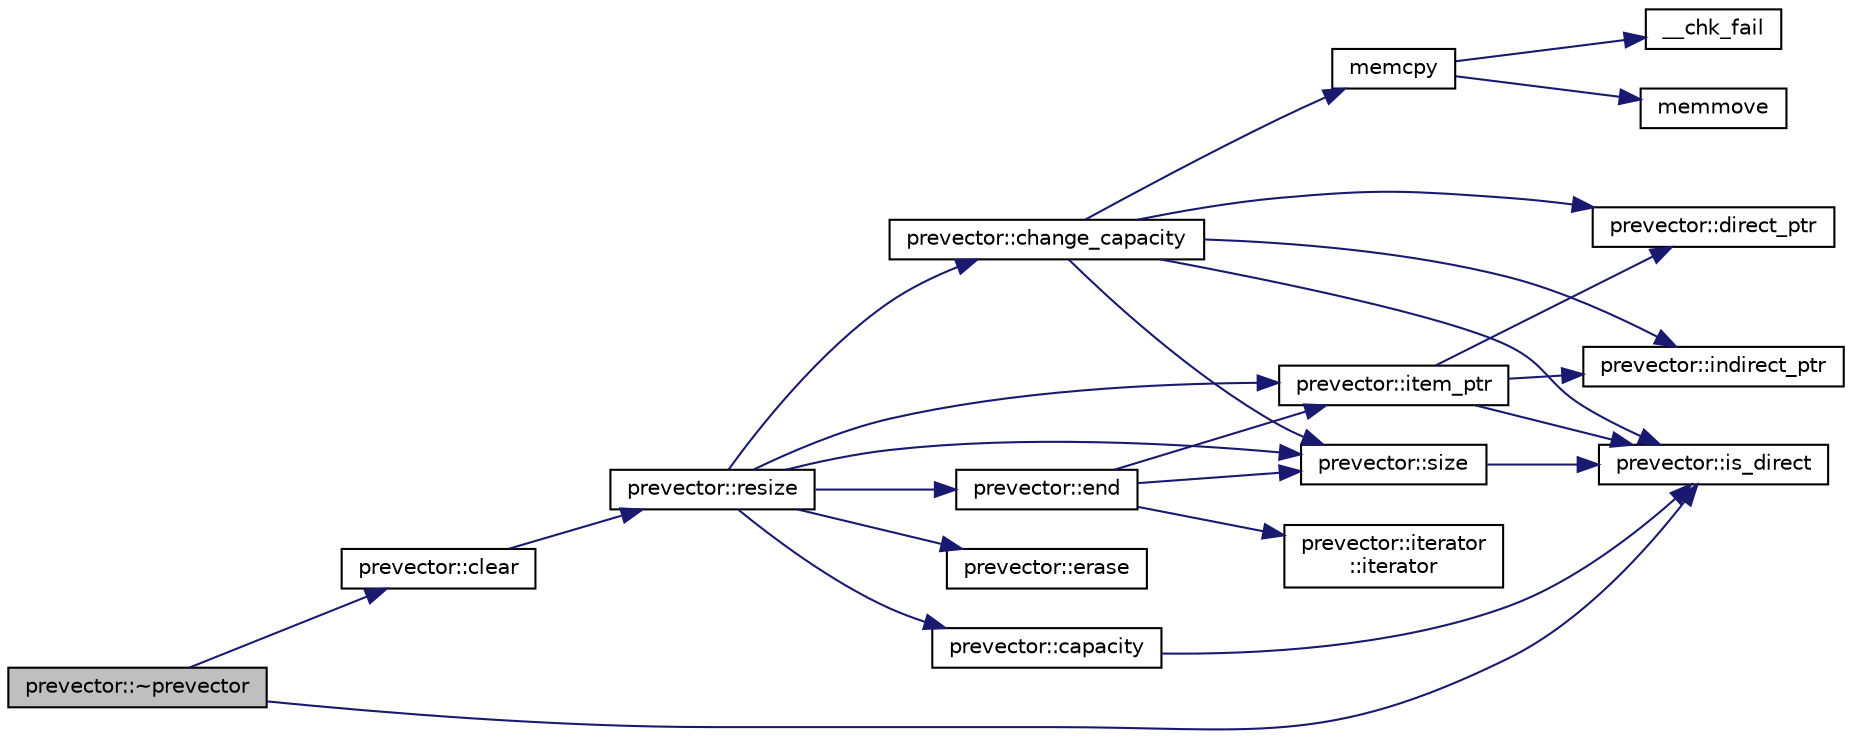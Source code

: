 digraph "prevector::~prevector"
{
  edge [fontname="Helvetica",fontsize="10",labelfontname="Helvetica",labelfontsize="10"];
  node [fontname="Helvetica",fontsize="10",shape=record];
  rankdir="LR";
  Node57 [label="prevector::~prevector",height=0.2,width=0.4,color="black", fillcolor="grey75", style="filled", fontcolor="black"];
  Node57 -> Node58 [color="midnightblue",fontsize="10",style="solid",fontname="Helvetica"];
  Node58 [label="prevector::clear",height=0.2,width=0.4,color="black", fillcolor="white", style="filled",URL="$classprevector.html#a412f07b8bf5485dabe2fe9d6d5dfe763"];
  Node58 -> Node59 [color="midnightblue",fontsize="10",style="solid",fontname="Helvetica"];
  Node59 [label="prevector::resize",height=0.2,width=0.4,color="black", fillcolor="white", style="filled",URL="$classprevector.html#ad2d97a45e0d2872260e868a540d31860"];
  Node59 -> Node60 [color="midnightblue",fontsize="10",style="solid",fontname="Helvetica"];
  Node60 [label="prevector::size",height=0.2,width=0.4,color="black", fillcolor="white", style="filled",URL="$classprevector.html#a626f7d206dbc24e5610631809762758b"];
  Node60 -> Node61 [color="midnightblue",fontsize="10",style="solid",fontname="Helvetica"];
  Node61 [label="prevector::is_direct",height=0.2,width=0.4,color="black", fillcolor="white", style="filled",URL="$classprevector.html#a933e204a7e29c6bbc85479d023c00ff8"];
  Node59 -> Node62 [color="midnightblue",fontsize="10",style="solid",fontname="Helvetica"];
  Node62 [label="prevector::erase",height=0.2,width=0.4,color="black", fillcolor="white", style="filled",URL="$classprevector.html#a780af143deebcaaecb164fa1a2d98156"];
  Node59 -> Node63 [color="midnightblue",fontsize="10",style="solid",fontname="Helvetica"];
  Node63 [label="prevector::item_ptr",height=0.2,width=0.4,color="black", fillcolor="white", style="filled",URL="$classprevector.html#a59f1d7bcbc751cfa0faddd7ffa184846"];
  Node63 -> Node61 [color="midnightblue",fontsize="10",style="solid",fontname="Helvetica"];
  Node63 -> Node64 [color="midnightblue",fontsize="10",style="solid",fontname="Helvetica"];
  Node64 [label="prevector::direct_ptr",height=0.2,width=0.4,color="black", fillcolor="white", style="filled",URL="$classprevector.html#a20150a43dd87c33f0e855a55bd3418e8"];
  Node63 -> Node65 [color="midnightblue",fontsize="10",style="solid",fontname="Helvetica"];
  Node65 [label="prevector::indirect_ptr",height=0.2,width=0.4,color="black", fillcolor="white", style="filled",URL="$classprevector.html#ae3343cc65be9fd678b4a6f8305624de6"];
  Node59 -> Node66 [color="midnightblue",fontsize="10",style="solid",fontname="Helvetica"];
  Node66 [label="prevector::end",height=0.2,width=0.4,color="black", fillcolor="white", style="filled",URL="$classprevector.html#aab7f6e13a3cac85cc340fc6b90c5365c"];
  Node66 -> Node67 [color="midnightblue",fontsize="10",style="solid",fontname="Helvetica"];
  Node67 [label="prevector::iterator\l::iterator",height=0.2,width=0.4,color="black", fillcolor="white", style="filled",URL="$classprevector_1_1iterator.html#ae9dd2b5e8d96f866e4b05d6b7535f285"];
  Node66 -> Node63 [color="midnightblue",fontsize="10",style="solid",fontname="Helvetica"];
  Node66 -> Node60 [color="midnightblue",fontsize="10",style="solid",fontname="Helvetica"];
  Node59 -> Node68 [color="midnightblue",fontsize="10",style="solid",fontname="Helvetica"];
  Node68 [label="prevector::capacity",height=0.2,width=0.4,color="black", fillcolor="white", style="filled",URL="$classprevector.html#a833f4c9e5c4804fb8ac57b708657af24"];
  Node68 -> Node61 [color="midnightblue",fontsize="10",style="solid",fontname="Helvetica"];
  Node59 -> Node69 [color="midnightblue",fontsize="10",style="solid",fontname="Helvetica"];
  Node69 [label="prevector::change_capacity",height=0.2,width=0.4,color="black", fillcolor="white", style="filled",URL="$classprevector.html#a0e673654d3b7d8d6f79534e17f68741a"];
  Node69 -> Node61 [color="midnightblue",fontsize="10",style="solid",fontname="Helvetica"];
  Node69 -> Node65 [color="midnightblue",fontsize="10",style="solid",fontname="Helvetica"];
  Node69 -> Node64 [color="midnightblue",fontsize="10",style="solid",fontname="Helvetica"];
  Node69 -> Node70 [color="midnightblue",fontsize="10",style="solid",fontname="Helvetica"];
  Node70 [label="memcpy",height=0.2,width=0.4,color="black", fillcolor="white", style="filled",URL="$glibc__compat_8cpp.html#a0f46826ab0466591e136db24394923cf"];
  Node70 -> Node71 [color="midnightblue",fontsize="10",style="solid",fontname="Helvetica"];
  Node71 [label="memmove",height=0.2,width=0.4,color="black", fillcolor="white", style="filled",URL="$glibc__compat_8cpp.html#a9778d49e9029dd75bc53ecbbf9f5e9a1"];
  Node70 -> Node72 [color="midnightblue",fontsize="10",style="solid",fontname="Helvetica"];
  Node72 [label="__chk_fail",height=0.2,width=0.4,color="black", fillcolor="white", style="filled",URL="$glibc__compat_8cpp.html#a424ac71631da5ada2976630ff67051d1"];
  Node69 -> Node60 [color="midnightblue",fontsize="10",style="solid",fontname="Helvetica"];
  Node57 -> Node61 [color="midnightblue",fontsize="10",style="solid",fontname="Helvetica"];
}
